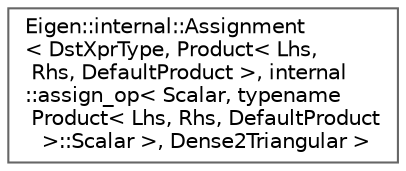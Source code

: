 digraph "Graphical Class Hierarchy"
{
 // LATEX_PDF_SIZE
  bgcolor="transparent";
  edge [fontname=Helvetica,fontsize=10,labelfontname=Helvetica,labelfontsize=10];
  node [fontname=Helvetica,fontsize=10,shape=box,height=0.2,width=0.4];
  rankdir="LR";
  Node0 [id="Node000000",label="Eigen::internal::Assignment\l\< DstXprType, Product\< Lhs,\l Rhs, DefaultProduct \>, internal\l::assign_op\< Scalar, typename\l Product\< Lhs, Rhs, DefaultProduct\l \>::Scalar \>, Dense2Triangular \>",height=0.2,width=0.4,color="grey40", fillcolor="white", style="filled",URL="$structEigen_1_1internal_1_1Assignment_3_01DstXprType_00_01Product_3_01Lhs_00_01Rhs_00_01DefaultP69fc13a26b70f8bd0d7549042fd88469.html",tooltip=" "];
}
